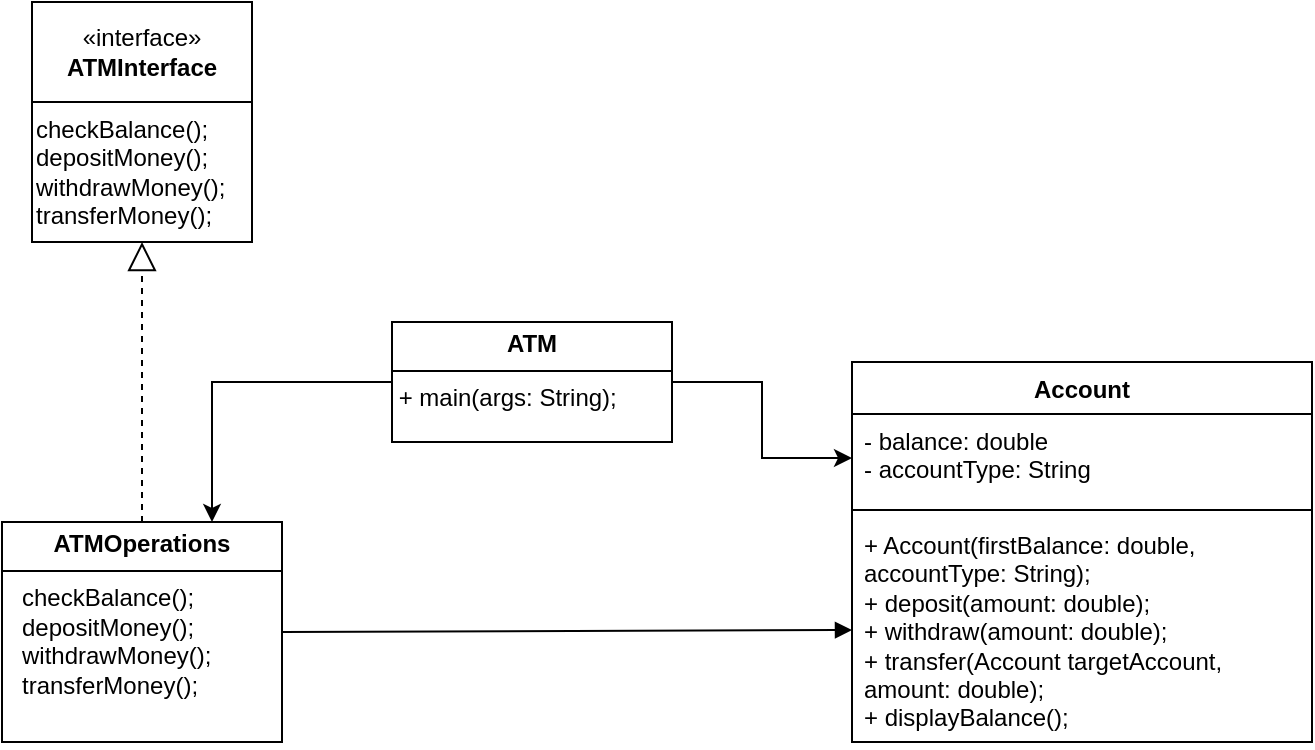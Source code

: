 <mxfile version="26.1.3">
  <diagram name="Page-1" id="NtYYlbdjQVGxs6sxBlM2">
    <mxGraphModel dx="880" dy="434" grid="1" gridSize="10" guides="1" tooltips="1" connect="1" arrows="1" fold="1" page="1" pageScale="1" pageWidth="827" pageHeight="1169" math="0" shadow="0">
      <root>
        <mxCell id="0" />
        <mxCell id="1" parent="0" />
        <mxCell id="pOaWk-a0aYJ7S4pGAkzZ-10" value="Account" style="swimlane;fontStyle=1;align=center;verticalAlign=top;childLayout=stackLayout;horizontal=1;startSize=26;horizontalStack=0;resizeParent=1;resizeParentMax=0;resizeLast=0;collapsible=1;marginBottom=0;whiteSpace=wrap;html=1;" vertex="1" parent="1">
          <mxGeometry x="520" y="270" width="230" height="190" as="geometry" />
        </mxCell>
        <mxCell id="pOaWk-a0aYJ7S4pGAkzZ-11" value="- balance: double&lt;div&gt;- accountType: String&lt;/div&gt;" style="text;strokeColor=none;fillColor=none;align=left;verticalAlign=top;spacingLeft=4;spacingRight=4;overflow=hidden;rotatable=0;points=[[0,0.5],[1,0.5]];portConstraint=eastwest;whiteSpace=wrap;html=1;" vertex="1" parent="pOaWk-a0aYJ7S4pGAkzZ-10">
          <mxGeometry y="26" width="230" height="44" as="geometry" />
        </mxCell>
        <mxCell id="pOaWk-a0aYJ7S4pGAkzZ-12" value="" style="line;strokeWidth=1;fillColor=none;align=left;verticalAlign=middle;spacingTop=-1;spacingLeft=3;spacingRight=3;rotatable=0;labelPosition=right;points=[];portConstraint=eastwest;strokeColor=inherit;" vertex="1" parent="pOaWk-a0aYJ7S4pGAkzZ-10">
          <mxGeometry y="70" width="230" height="8" as="geometry" />
        </mxCell>
        <mxCell id="pOaWk-a0aYJ7S4pGAkzZ-13" value="+ Account(firstBalance: double, accountType: String);&lt;div&gt;+ deposit(amount: double);&lt;/div&gt;&lt;div&gt;+ withdraw(amount: double);&lt;/div&gt;&lt;div&gt;+ transfer(Account targetAccount, amount: double);&lt;/div&gt;&lt;div&gt;+ displayBalance();&lt;/div&gt;" style="text;strokeColor=none;fillColor=none;align=left;verticalAlign=top;spacingLeft=4;spacingRight=4;overflow=hidden;rotatable=0;points=[[0,0.5],[1,0.5]];portConstraint=eastwest;whiteSpace=wrap;html=1;" vertex="1" parent="pOaWk-a0aYJ7S4pGAkzZ-10">
          <mxGeometry y="78" width="230" height="112" as="geometry" />
        </mxCell>
        <mxCell id="pOaWk-a0aYJ7S4pGAkzZ-48" value="" style="edgeStyle=orthogonalEdgeStyle;rounded=0;orthogonalLoop=1;jettySize=auto;html=1;" edge="1" parent="1" source="pOaWk-a0aYJ7S4pGAkzZ-18" target="pOaWk-a0aYJ7S4pGAkzZ-11">
          <mxGeometry relative="1" as="geometry" />
        </mxCell>
        <mxCell id="pOaWk-a0aYJ7S4pGAkzZ-18" value="&lt;p style=&quot;margin:0px;margin-top:4px;text-align:center;&quot;&gt;&lt;b&gt;ATM&lt;/b&gt;&lt;/p&gt;&lt;hr size=&quot;1&quot; style=&quot;border-style:solid;&quot;&gt;&lt;div style=&quot;height:2px;&quot;&gt;&amp;nbsp;+ main(args: String);&lt;/div&gt;" style="verticalAlign=top;align=left;overflow=fill;html=1;whiteSpace=wrap;" vertex="1" parent="1">
          <mxGeometry x="290" y="250" width="140" height="60" as="geometry" />
        </mxCell>
        <mxCell id="pOaWk-a0aYJ7S4pGAkzZ-20" value="«interface»&lt;br&gt;&lt;b&gt;ATMInterface&lt;/b&gt;" style="html=1;whiteSpace=wrap;" vertex="1" parent="1">
          <mxGeometry x="110" y="90" width="110" height="50" as="geometry" />
        </mxCell>
        <mxCell id="pOaWk-a0aYJ7S4pGAkzZ-23" value="checkBalance();&lt;div&gt;depositMoney();&lt;/div&gt;&lt;div&gt;withdrawMoney();&lt;/div&gt;&lt;div&gt;transferMoney();&lt;/div&gt;" style="html=1;whiteSpace=wrap;align=left;" vertex="1" parent="1">
          <mxGeometry x="110" y="140" width="110" height="70" as="geometry" />
        </mxCell>
        <mxCell id="pOaWk-a0aYJ7S4pGAkzZ-29" value="&lt;p style=&quot;margin:0px;margin-top:4px;text-align:center;&quot;&gt;&lt;b&gt;ATMOperations&lt;/b&gt;&lt;/p&gt;&lt;hr size=&quot;1&quot; style=&quot;border-style:solid;&quot;&gt;&lt;div style=&quot;height:2px;&quot;&gt;&amp;nbsp; &amp;nbsp;checkBalance();&lt;div&gt;&amp;nbsp; &amp;nbsp;depositMoney();&lt;/div&gt;&lt;div&gt;&amp;nbsp; &amp;nbsp;withdrawMoney();&lt;/div&gt;&lt;div&gt;&amp;nbsp; &amp;nbsp;transferMoney();&lt;/div&gt;&lt;/div&gt;" style="verticalAlign=top;align=left;overflow=fill;html=1;whiteSpace=wrap;" vertex="1" parent="1">
          <mxGeometry x="95" y="350" width="140" height="110" as="geometry" />
        </mxCell>
        <mxCell id="pOaWk-a0aYJ7S4pGAkzZ-31" value="" style="endArrow=block;dashed=1;endFill=0;endSize=12;html=1;rounded=0;entryX=0.5;entryY=1;entryDx=0;entryDy=0;exitX=0.5;exitY=0;exitDx=0;exitDy=0;" edge="1" parent="1" source="pOaWk-a0aYJ7S4pGAkzZ-29" target="pOaWk-a0aYJ7S4pGAkzZ-23">
          <mxGeometry width="160" relative="1" as="geometry">
            <mxPoint x="330" y="260" as="sourcePoint" />
            <mxPoint x="490" y="260" as="targetPoint" />
          </mxGeometry>
        </mxCell>
        <mxCell id="pOaWk-a0aYJ7S4pGAkzZ-47" value="" style="html=1;verticalAlign=bottom;endArrow=block;curved=0;rounded=0;exitX=1;exitY=0.5;exitDx=0;exitDy=0;entryX=0;entryY=0.5;entryDx=0;entryDy=0;" edge="1" parent="1" source="pOaWk-a0aYJ7S4pGAkzZ-29" target="pOaWk-a0aYJ7S4pGAkzZ-13">
          <mxGeometry width="80" relative="1" as="geometry">
            <mxPoint x="370" y="260" as="sourcePoint" />
            <mxPoint x="480" y="360" as="targetPoint" />
          </mxGeometry>
        </mxCell>
        <mxCell id="pOaWk-a0aYJ7S4pGAkzZ-51" value="" style="edgeStyle=orthogonalEdgeStyle;rounded=0;orthogonalLoop=1;jettySize=auto;html=1;exitX=0;exitY=0.5;exitDx=0;exitDy=0;entryX=0.75;entryY=0;entryDx=0;entryDy=0;" edge="1" parent="1" source="pOaWk-a0aYJ7S4pGAkzZ-18" target="pOaWk-a0aYJ7S4pGAkzZ-29">
          <mxGeometry relative="1" as="geometry">
            <mxPoint x="440" y="290" as="sourcePoint" />
            <mxPoint x="530" y="328" as="targetPoint" />
          </mxGeometry>
        </mxCell>
      </root>
    </mxGraphModel>
  </diagram>
</mxfile>
